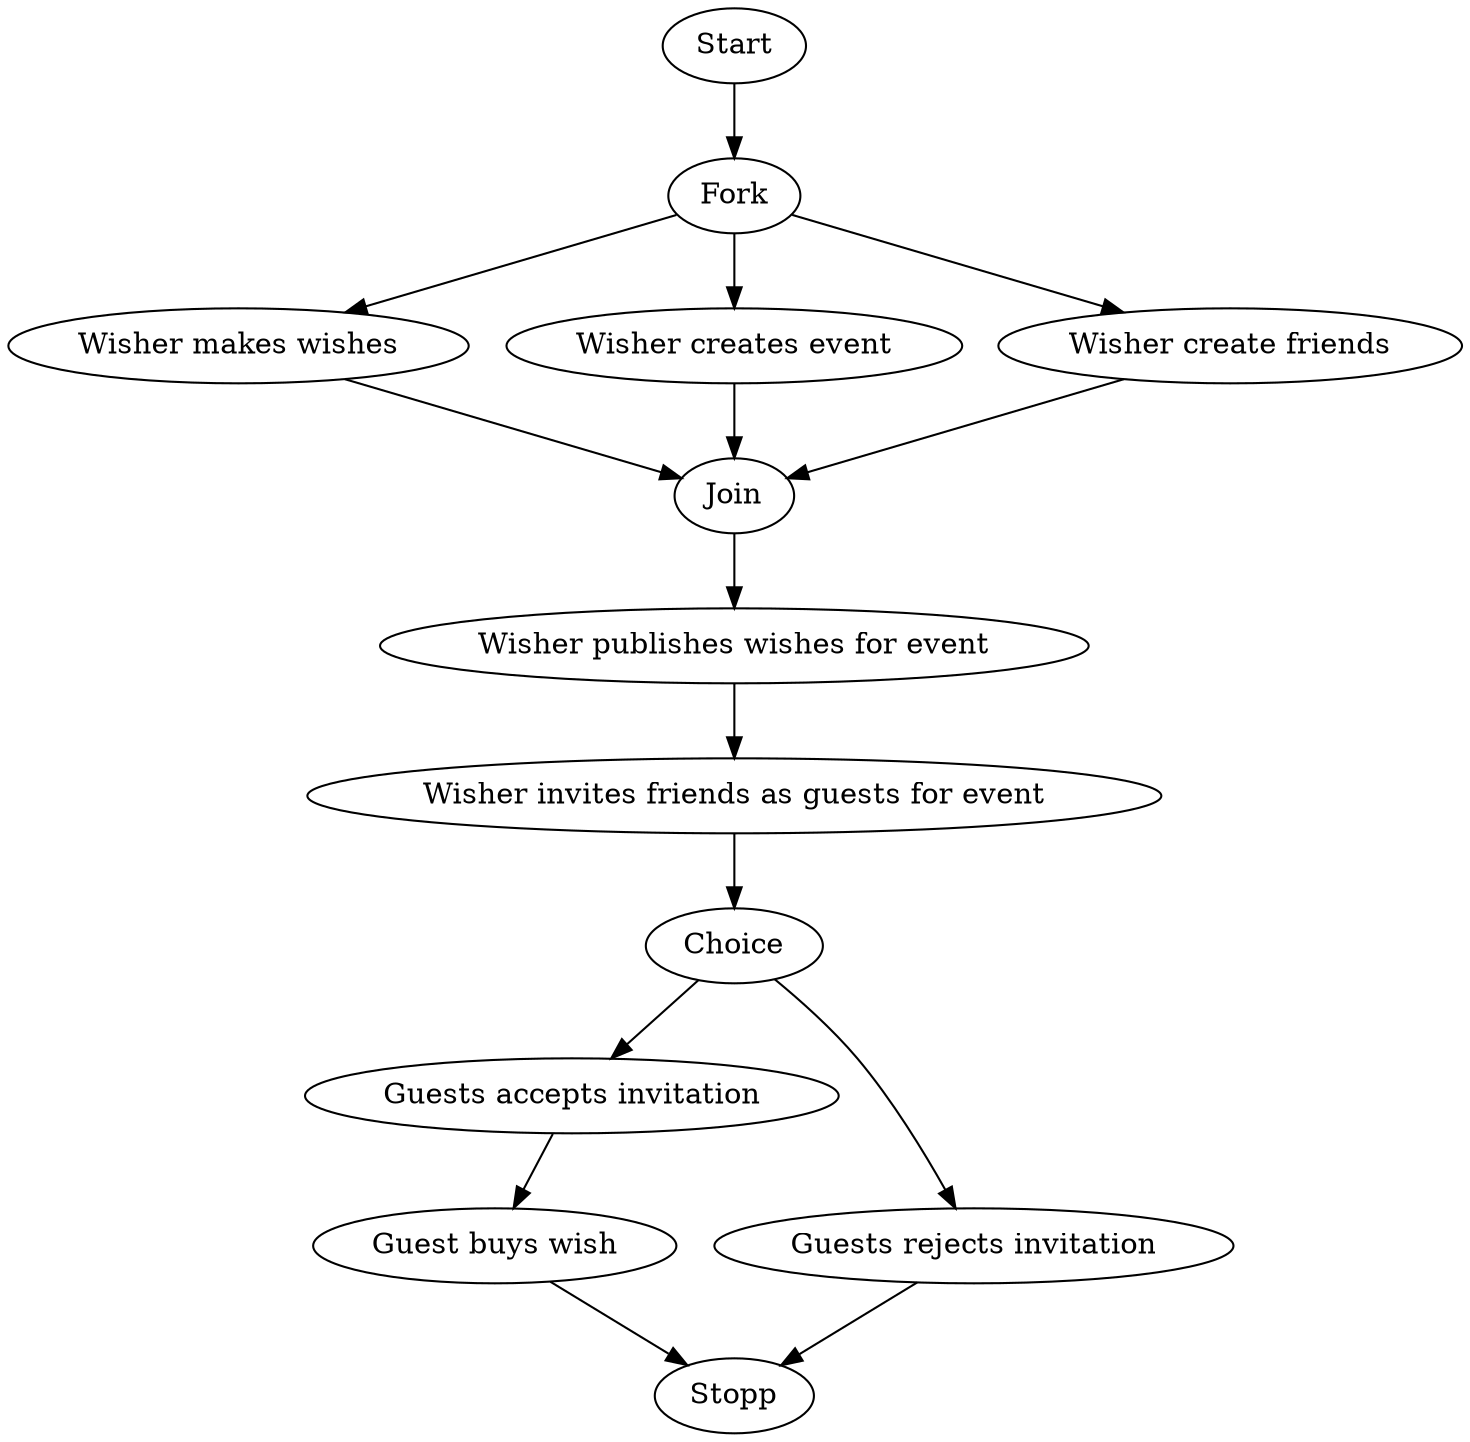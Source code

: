 digraph G {
	
	A [label="Start"]
	B [label="Wisher makes wishes"]
	C [label="Wisher creates event"]
	D [label="Wisher publishes wishes for event"]
	E [label="Wisher invites friends as guests for event"]
	F [label="Guests accepts invitation"]
	G [label="Guests rejects invitation"]
	H [label="Wisher create friends"]
	I [label="Fork"]
	J [label="Join"]
	K [label="Choice"]
	L [label="Stopp"]
	M [label="Guest buys wish"]


	A -> I 
	I -> B -> J
	I -> H -> J
	I -> C -> J
	J -> D
	D -> E
	E -> K
	K -> G -> L
	K -> F -> M -> L


}